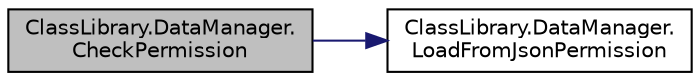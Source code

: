 digraph "ClassLibrary.DataManager.CheckPermission"
{
 // INTERACTIVE_SVG=YES
 // LATEX_PDF_SIZE
  edge [fontname="Helvetica",fontsize="10",labelfontname="Helvetica",labelfontsize="10"];
  node [fontname="Helvetica",fontsize="10",shape=record];
  rankdir="LR";
  Node1 [label="ClassLibrary.DataManager.\lCheckPermission",height=0.2,width=0.4,color="black", fillcolor="grey75", style="filled", fontcolor="black",tooltip="Metodo que chequea si el permiso ingresado por el usuario existe en la lista de Permisos del sistema...."];
  Node1 -> Node2 [color="midnightblue",fontsize="10",style="solid",fontname="Helvetica"];
  Node2 [label="ClassLibrary.DataManager.\lLoadFromJsonPermission",height=0.2,width=0.4,color="black", fillcolor="white", style="filled",URL="$classClassLibrary_1_1DataManager.html#afa978e502729a060dea397f01a5bafca",tooltip=" "];
}
